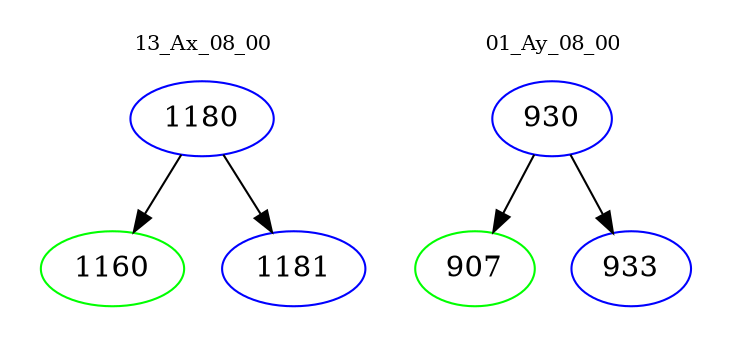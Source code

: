 digraph{
subgraph cluster_0 {
color = white
label = "13_Ax_08_00";
fontsize=10;
T0_1180 [label="1180", color="blue"]
T0_1180 -> T0_1160 [color="black"]
T0_1160 [label="1160", color="green"]
T0_1180 -> T0_1181 [color="black"]
T0_1181 [label="1181", color="blue"]
}
subgraph cluster_1 {
color = white
label = "01_Ay_08_00";
fontsize=10;
T1_930 [label="930", color="blue"]
T1_930 -> T1_907 [color="black"]
T1_907 [label="907", color="green"]
T1_930 -> T1_933 [color="black"]
T1_933 [label="933", color="blue"]
}
}
